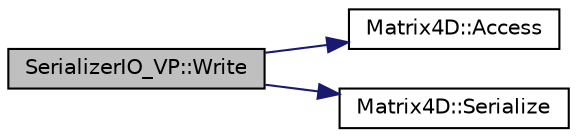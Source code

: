 digraph "SerializerIO_VP::Write"
{
  edge [fontname="Helvetica",fontsize="10",labelfontname="Helvetica",labelfontsize="10"];
  node [fontname="Helvetica",fontsize="10",shape=record];
  rankdir="LR";
  Node1 [label="SerializerIO_VP::Write",height=0.2,width=0.4,color="black", fillcolor="grey75", style="filled", fontcolor="black"];
  Node1 -> Node2 [color="midnightblue",fontsize="10",style="solid",fontname="Helvetica"];
  Node2 [label="Matrix4D::Access",height=0.2,width=0.4,color="black", fillcolor="white", style="filled",URL="$class_matrix4_d.html#a41a8cc58d99d11846d486178a4620fcb"];
  Node1 -> Node3 [color="midnightblue",fontsize="10",style="solid",fontname="Helvetica"];
  Node3 [label="Matrix4D::Serialize",height=0.2,width=0.4,color="black", fillcolor="white", style="filled",URL="$class_matrix4_d.html#a3e84cb30454e1b54f5018dbfecf48858"];
}
